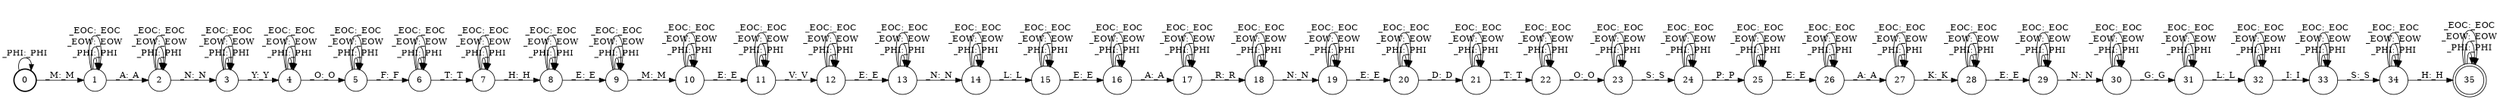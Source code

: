 digraph FST {
rankdir = LR;
size = "22,17";
label = "";
center = 1;
orientation = Portrait;
ranksep = "0.4";
nodesep = "0.25";
0 [label = "0", shape = circle, style = bold, fontsize = 14]
	0 -> 0 [label = "_PHI:_PHI", fontsize = 14];
	0 -> 1 [label = "_M:_M", fontsize = 14];
1 [label = "1", shape = circle, style = solid, fontsize = 14]
	1 -> 1 [label = "_PHI:_PHI", fontsize = 14];
	1 -> 1 [label = "_EOW:_EOW", fontsize = 14];
	1 -> 1 [label = "_EOC:_EOC", fontsize = 14];
	1 -> 2 [label = "_A:_A", fontsize = 14];
2 [label = "2", shape = circle, style = solid, fontsize = 14]
	2 -> 2 [label = "_PHI:_PHI", fontsize = 14];
	2 -> 2 [label = "_EOW:_EOW", fontsize = 14];
	2 -> 2 [label = "_EOC:_EOC", fontsize = 14];
	2 -> 3 [label = "_N:_N", fontsize = 14];
3 [label = "3", shape = circle, style = solid, fontsize = 14]
	3 -> 3 [label = "_PHI:_PHI", fontsize = 14];
	3 -> 3 [label = "_EOW:_EOW", fontsize = 14];
	3 -> 3 [label = "_EOC:_EOC", fontsize = 14];
	3 -> 4 [label = "_Y:_Y", fontsize = 14];
4 [label = "4", shape = circle, style = solid, fontsize = 14]
	4 -> 4 [label = "_PHI:_PHI", fontsize = 14];
	4 -> 4 [label = "_EOW:_EOW", fontsize = 14];
	4 -> 4 [label = "_EOC:_EOC", fontsize = 14];
	4 -> 5 [label = "_O:_O", fontsize = 14];
5 [label = "5", shape = circle, style = solid, fontsize = 14]
	5 -> 5 [label = "_PHI:_PHI", fontsize = 14];
	5 -> 5 [label = "_EOW:_EOW", fontsize = 14];
	5 -> 5 [label = "_EOC:_EOC", fontsize = 14];
	5 -> 6 [label = "_F:_F", fontsize = 14];
6 [label = "6", shape = circle, style = solid, fontsize = 14]
	6 -> 6 [label = "_PHI:_PHI", fontsize = 14];
	6 -> 6 [label = "_EOW:_EOW", fontsize = 14];
	6 -> 6 [label = "_EOC:_EOC", fontsize = 14];
	6 -> 7 [label = "_T:_T", fontsize = 14];
7 [label = "7", shape = circle, style = solid, fontsize = 14]
	7 -> 7 [label = "_PHI:_PHI", fontsize = 14];
	7 -> 7 [label = "_EOW:_EOW", fontsize = 14];
	7 -> 7 [label = "_EOC:_EOC", fontsize = 14];
	7 -> 8 [label = "_H:_H", fontsize = 14];
8 [label = "8", shape = circle, style = solid, fontsize = 14]
	8 -> 8 [label = "_PHI:_PHI", fontsize = 14];
	8 -> 8 [label = "_EOW:_EOW", fontsize = 14];
	8 -> 8 [label = "_EOC:_EOC", fontsize = 14];
	8 -> 9 [label = "_E:_E", fontsize = 14];
9 [label = "9", shape = circle, style = solid, fontsize = 14]
	9 -> 9 [label = "_PHI:_PHI", fontsize = 14];
	9 -> 9 [label = "_EOW:_EOW", fontsize = 14];
	9 -> 9 [label = "_EOC:_EOC", fontsize = 14];
	9 -> 10 [label = "_M:_M", fontsize = 14];
10 [label = "10", shape = circle, style = solid, fontsize = 14]
	10 -> 10 [label = "_PHI:_PHI", fontsize = 14];
	10 -> 10 [label = "_EOW:_EOW", fontsize = 14];
	10 -> 10 [label = "_EOC:_EOC", fontsize = 14];
	10 -> 11 [label = "_E:_E", fontsize = 14];
11 [label = "11", shape = circle, style = solid, fontsize = 14]
	11 -> 11 [label = "_PHI:_PHI", fontsize = 14];
	11 -> 11 [label = "_EOW:_EOW", fontsize = 14];
	11 -> 11 [label = "_EOC:_EOC", fontsize = 14];
	11 -> 12 [label = "_V:_V", fontsize = 14];
12 [label = "12", shape = circle, style = solid, fontsize = 14]
	12 -> 12 [label = "_PHI:_PHI", fontsize = 14];
	12 -> 12 [label = "_EOW:_EOW", fontsize = 14];
	12 -> 12 [label = "_EOC:_EOC", fontsize = 14];
	12 -> 13 [label = "_E:_E", fontsize = 14];
13 [label = "13", shape = circle, style = solid, fontsize = 14]
	13 -> 13 [label = "_PHI:_PHI", fontsize = 14];
	13 -> 13 [label = "_EOW:_EOW", fontsize = 14];
	13 -> 13 [label = "_EOC:_EOC", fontsize = 14];
	13 -> 14 [label = "_N:_N", fontsize = 14];
14 [label = "14", shape = circle, style = solid, fontsize = 14]
	14 -> 14 [label = "_PHI:_PHI", fontsize = 14];
	14 -> 14 [label = "_EOW:_EOW", fontsize = 14];
	14 -> 14 [label = "_EOC:_EOC", fontsize = 14];
	14 -> 15 [label = "_L:_L", fontsize = 14];
15 [label = "15", shape = circle, style = solid, fontsize = 14]
	15 -> 15 [label = "_PHI:_PHI", fontsize = 14];
	15 -> 15 [label = "_EOW:_EOW", fontsize = 14];
	15 -> 15 [label = "_EOC:_EOC", fontsize = 14];
	15 -> 16 [label = "_E:_E", fontsize = 14];
16 [label = "16", shape = circle, style = solid, fontsize = 14]
	16 -> 16 [label = "_PHI:_PHI", fontsize = 14];
	16 -> 16 [label = "_EOW:_EOW", fontsize = 14];
	16 -> 16 [label = "_EOC:_EOC", fontsize = 14];
	16 -> 17 [label = "_A:_A", fontsize = 14];
17 [label = "17", shape = circle, style = solid, fontsize = 14]
	17 -> 17 [label = "_PHI:_PHI", fontsize = 14];
	17 -> 17 [label = "_EOW:_EOW", fontsize = 14];
	17 -> 17 [label = "_EOC:_EOC", fontsize = 14];
	17 -> 18 [label = "_R:_R", fontsize = 14];
18 [label = "18", shape = circle, style = solid, fontsize = 14]
	18 -> 18 [label = "_PHI:_PHI", fontsize = 14];
	18 -> 18 [label = "_EOW:_EOW", fontsize = 14];
	18 -> 18 [label = "_EOC:_EOC", fontsize = 14];
	18 -> 19 [label = "_N:_N", fontsize = 14];
19 [label = "19", shape = circle, style = solid, fontsize = 14]
	19 -> 19 [label = "_PHI:_PHI", fontsize = 14];
	19 -> 19 [label = "_EOW:_EOW", fontsize = 14];
	19 -> 19 [label = "_EOC:_EOC", fontsize = 14];
	19 -> 20 [label = "_E:_E", fontsize = 14];
20 [label = "20", shape = circle, style = solid, fontsize = 14]
	20 -> 20 [label = "_PHI:_PHI", fontsize = 14];
	20 -> 20 [label = "_EOW:_EOW", fontsize = 14];
	20 -> 20 [label = "_EOC:_EOC", fontsize = 14];
	20 -> 21 [label = "_D:_D", fontsize = 14];
21 [label = "21", shape = circle, style = solid, fontsize = 14]
	21 -> 21 [label = "_PHI:_PHI", fontsize = 14];
	21 -> 21 [label = "_EOW:_EOW", fontsize = 14];
	21 -> 21 [label = "_EOC:_EOC", fontsize = 14];
	21 -> 22 [label = "_T:_T", fontsize = 14];
22 [label = "22", shape = circle, style = solid, fontsize = 14]
	22 -> 22 [label = "_PHI:_PHI", fontsize = 14];
	22 -> 22 [label = "_EOW:_EOW", fontsize = 14];
	22 -> 22 [label = "_EOC:_EOC", fontsize = 14];
	22 -> 23 [label = "_O:_O", fontsize = 14];
23 [label = "23", shape = circle, style = solid, fontsize = 14]
	23 -> 23 [label = "_PHI:_PHI", fontsize = 14];
	23 -> 23 [label = "_EOW:_EOW", fontsize = 14];
	23 -> 23 [label = "_EOC:_EOC", fontsize = 14];
	23 -> 24 [label = "_S:_S", fontsize = 14];
24 [label = "24", shape = circle, style = solid, fontsize = 14]
	24 -> 24 [label = "_PHI:_PHI", fontsize = 14];
	24 -> 24 [label = "_EOW:_EOW", fontsize = 14];
	24 -> 24 [label = "_EOC:_EOC", fontsize = 14];
	24 -> 25 [label = "_P:_P", fontsize = 14];
25 [label = "25", shape = circle, style = solid, fontsize = 14]
	25 -> 25 [label = "_PHI:_PHI", fontsize = 14];
	25 -> 25 [label = "_EOW:_EOW", fontsize = 14];
	25 -> 25 [label = "_EOC:_EOC", fontsize = 14];
	25 -> 26 [label = "_E:_E", fontsize = 14];
26 [label = "26", shape = circle, style = solid, fontsize = 14]
	26 -> 26 [label = "_PHI:_PHI", fontsize = 14];
	26 -> 26 [label = "_EOW:_EOW", fontsize = 14];
	26 -> 26 [label = "_EOC:_EOC", fontsize = 14];
	26 -> 27 [label = "_A:_A", fontsize = 14];
27 [label = "27", shape = circle, style = solid, fontsize = 14]
	27 -> 27 [label = "_PHI:_PHI", fontsize = 14];
	27 -> 27 [label = "_EOW:_EOW", fontsize = 14];
	27 -> 27 [label = "_EOC:_EOC", fontsize = 14];
	27 -> 28 [label = "_K:_K", fontsize = 14];
28 [label = "28", shape = circle, style = solid, fontsize = 14]
	28 -> 28 [label = "_PHI:_PHI", fontsize = 14];
	28 -> 28 [label = "_EOW:_EOW", fontsize = 14];
	28 -> 28 [label = "_EOC:_EOC", fontsize = 14];
	28 -> 29 [label = "_E:_E", fontsize = 14];
29 [label = "29", shape = circle, style = solid, fontsize = 14]
	29 -> 29 [label = "_PHI:_PHI", fontsize = 14];
	29 -> 29 [label = "_EOW:_EOW", fontsize = 14];
	29 -> 29 [label = "_EOC:_EOC", fontsize = 14];
	29 -> 30 [label = "_N:_N", fontsize = 14];
30 [label = "30", shape = circle, style = solid, fontsize = 14]
	30 -> 30 [label = "_PHI:_PHI", fontsize = 14];
	30 -> 30 [label = "_EOW:_EOW", fontsize = 14];
	30 -> 30 [label = "_EOC:_EOC", fontsize = 14];
	30 -> 31 [label = "_G:_G", fontsize = 14];
31 [label = "31", shape = circle, style = solid, fontsize = 14]
	31 -> 31 [label = "_PHI:_PHI", fontsize = 14];
	31 -> 31 [label = "_EOW:_EOW", fontsize = 14];
	31 -> 31 [label = "_EOC:_EOC", fontsize = 14];
	31 -> 32 [label = "_L:_L", fontsize = 14];
32 [label = "32", shape = circle, style = solid, fontsize = 14]
	32 -> 32 [label = "_PHI:_PHI", fontsize = 14];
	32 -> 32 [label = "_EOW:_EOW", fontsize = 14];
	32 -> 32 [label = "_EOC:_EOC", fontsize = 14];
	32 -> 33 [label = "_I:_I", fontsize = 14];
33 [label = "33", shape = circle, style = solid, fontsize = 14]
	33 -> 33 [label = "_PHI:_PHI", fontsize = 14];
	33 -> 33 [label = "_EOW:_EOW", fontsize = 14];
	33 -> 33 [label = "_EOC:_EOC", fontsize = 14];
	33 -> 34 [label = "_S:_S", fontsize = 14];
34 [label = "34", shape = circle, style = solid, fontsize = 14]
	34 -> 34 [label = "_PHI:_PHI", fontsize = 14];
	34 -> 34 [label = "_EOW:_EOW", fontsize = 14];
	34 -> 34 [label = "_EOC:_EOC", fontsize = 14];
	34 -> 35 [label = "_H:_H", fontsize = 14];
35 [label = "35", shape = doublecircle, style = solid, fontsize = 14]
	35 -> 35 [label = "_PHI:_PHI", fontsize = 14];
	35 -> 35 [label = "_EOW:_EOW", fontsize = 14];
	35 -> 35 [label = "_EOC:_EOC", fontsize = 14];
}

